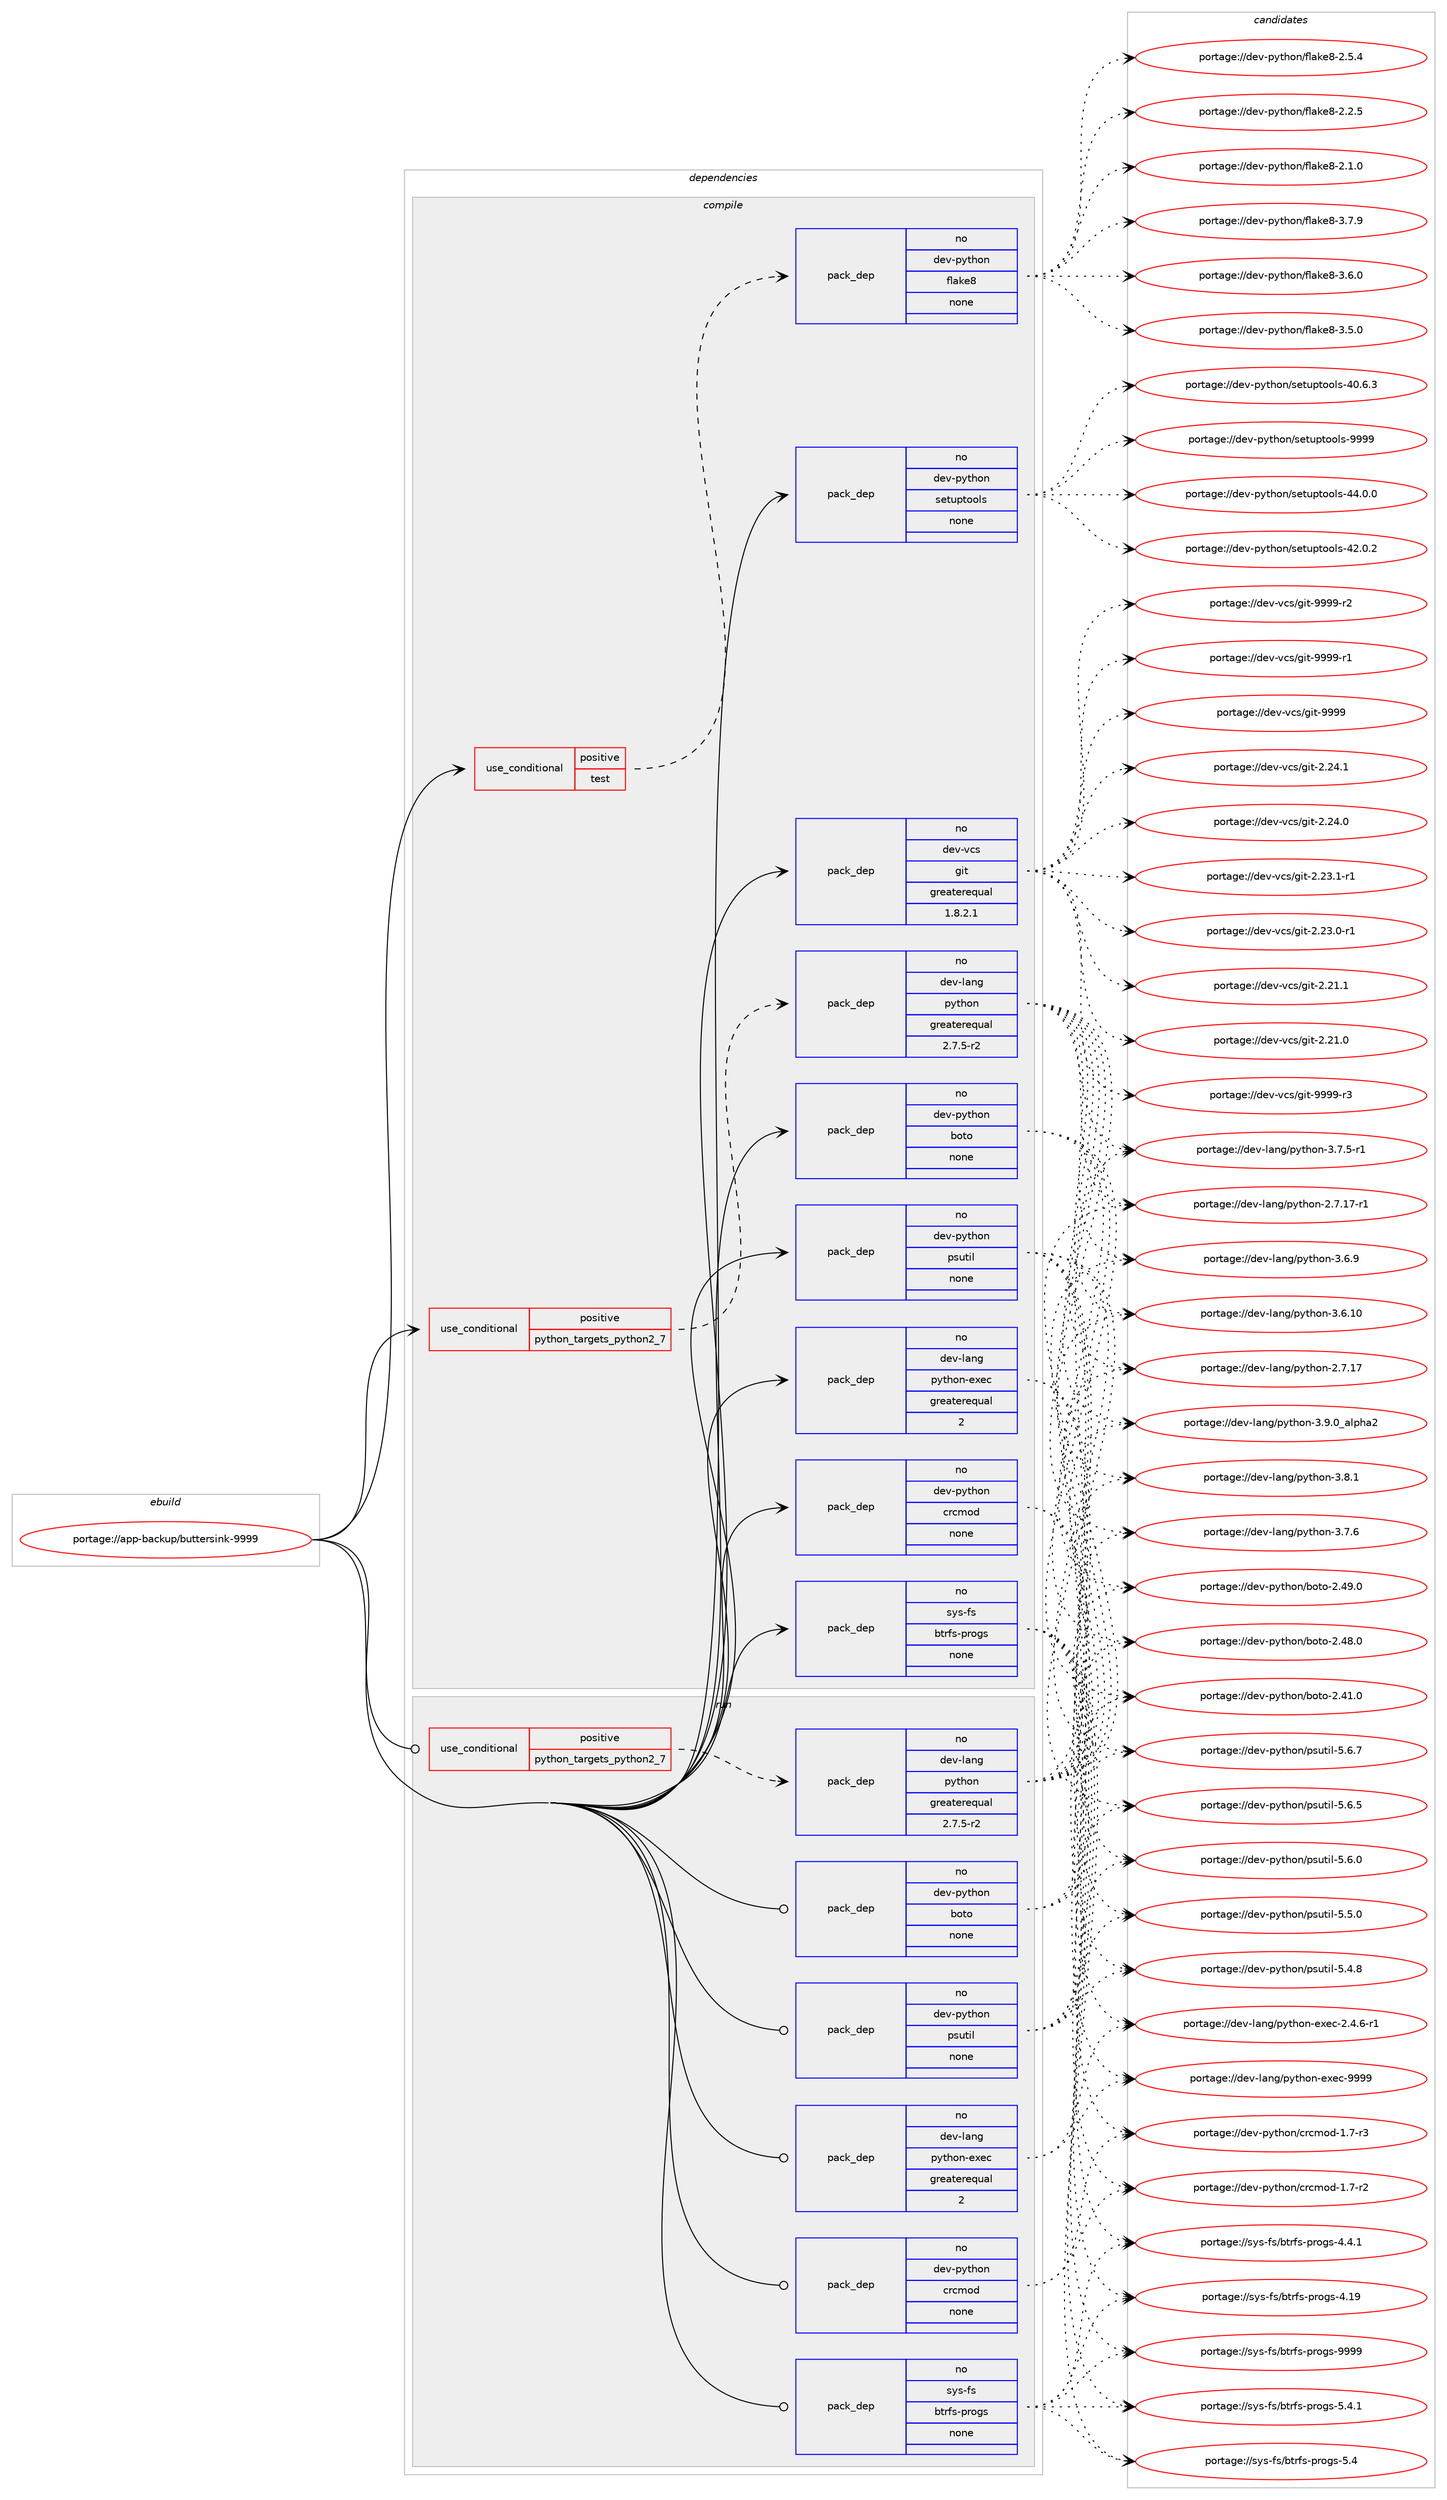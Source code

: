 digraph prolog {

# *************
# Graph options
# *************

newrank=true;
concentrate=true;
compound=true;
graph [rankdir=LR,fontname=Helvetica,fontsize=10,ranksep=1.5];#, ranksep=2.5, nodesep=0.2];
edge  [arrowhead=vee];
node  [fontname=Helvetica,fontsize=10];

# **********
# The ebuild
# **********

subgraph cluster_leftcol {
color=gray;
label=<<i>ebuild</i>>;
id [label="portage://app-backup/buttersink-9999", color=red, width=4, href="../app-backup/buttersink-9999.svg"];
}

# ****************
# The dependencies
# ****************

subgraph cluster_midcol {
color=gray;
label=<<i>dependencies</i>>;
subgraph cluster_compile {
fillcolor="#eeeeee";
style=filled;
label=<<i>compile</i>>;
subgraph cond152137 {
dependency645982 [label=<<TABLE BORDER="0" CELLBORDER="1" CELLSPACING="0" CELLPADDING="4"><TR><TD ROWSPAN="3" CELLPADDING="10">use_conditional</TD></TR><TR><TD>positive</TD></TR><TR><TD>python_targets_python2_7</TD></TR></TABLE>>, shape=none, color=red];
subgraph pack485250 {
dependency645983 [label=<<TABLE BORDER="0" CELLBORDER="1" CELLSPACING="0" CELLPADDING="4" WIDTH="220"><TR><TD ROWSPAN="6" CELLPADDING="30">pack_dep</TD></TR><TR><TD WIDTH="110">no</TD></TR><TR><TD>dev-lang</TD></TR><TR><TD>python</TD></TR><TR><TD>greaterequal</TD></TR><TR><TD>2.7.5-r2</TD></TR></TABLE>>, shape=none, color=blue];
}
dependency645982:e -> dependency645983:w [weight=20,style="dashed",arrowhead="vee"];
}
id:e -> dependency645982:w [weight=20,style="solid",arrowhead="vee"];
subgraph cond152138 {
dependency645984 [label=<<TABLE BORDER="0" CELLBORDER="1" CELLSPACING="0" CELLPADDING="4"><TR><TD ROWSPAN="3" CELLPADDING="10">use_conditional</TD></TR><TR><TD>positive</TD></TR><TR><TD>test</TD></TR></TABLE>>, shape=none, color=red];
subgraph pack485251 {
dependency645985 [label=<<TABLE BORDER="0" CELLBORDER="1" CELLSPACING="0" CELLPADDING="4" WIDTH="220"><TR><TD ROWSPAN="6" CELLPADDING="30">pack_dep</TD></TR><TR><TD WIDTH="110">no</TD></TR><TR><TD>dev-python</TD></TR><TR><TD>flake8</TD></TR><TR><TD>none</TD></TR><TR><TD></TD></TR></TABLE>>, shape=none, color=blue];
}
dependency645984:e -> dependency645985:w [weight=20,style="dashed",arrowhead="vee"];
}
id:e -> dependency645984:w [weight=20,style="solid",arrowhead="vee"];
subgraph pack485252 {
dependency645986 [label=<<TABLE BORDER="0" CELLBORDER="1" CELLSPACING="0" CELLPADDING="4" WIDTH="220"><TR><TD ROWSPAN="6" CELLPADDING="30">pack_dep</TD></TR><TR><TD WIDTH="110">no</TD></TR><TR><TD>dev-lang</TD></TR><TR><TD>python-exec</TD></TR><TR><TD>greaterequal</TD></TR><TR><TD>2</TD></TR></TABLE>>, shape=none, color=blue];
}
id:e -> dependency645986:w [weight=20,style="solid",arrowhead="vee"];
subgraph pack485253 {
dependency645987 [label=<<TABLE BORDER="0" CELLBORDER="1" CELLSPACING="0" CELLPADDING="4" WIDTH="220"><TR><TD ROWSPAN="6" CELLPADDING="30">pack_dep</TD></TR><TR><TD WIDTH="110">no</TD></TR><TR><TD>dev-python</TD></TR><TR><TD>boto</TD></TR><TR><TD>none</TD></TR><TR><TD></TD></TR></TABLE>>, shape=none, color=blue];
}
id:e -> dependency645987:w [weight=20,style="solid",arrowhead="vee"];
subgraph pack485254 {
dependency645988 [label=<<TABLE BORDER="0" CELLBORDER="1" CELLSPACING="0" CELLPADDING="4" WIDTH="220"><TR><TD ROWSPAN="6" CELLPADDING="30">pack_dep</TD></TR><TR><TD WIDTH="110">no</TD></TR><TR><TD>dev-python</TD></TR><TR><TD>crcmod</TD></TR><TR><TD>none</TD></TR><TR><TD></TD></TR></TABLE>>, shape=none, color=blue];
}
id:e -> dependency645988:w [weight=20,style="solid",arrowhead="vee"];
subgraph pack485255 {
dependency645989 [label=<<TABLE BORDER="0" CELLBORDER="1" CELLSPACING="0" CELLPADDING="4" WIDTH="220"><TR><TD ROWSPAN="6" CELLPADDING="30">pack_dep</TD></TR><TR><TD WIDTH="110">no</TD></TR><TR><TD>dev-python</TD></TR><TR><TD>psutil</TD></TR><TR><TD>none</TD></TR><TR><TD></TD></TR></TABLE>>, shape=none, color=blue];
}
id:e -> dependency645989:w [weight=20,style="solid",arrowhead="vee"];
subgraph pack485256 {
dependency645990 [label=<<TABLE BORDER="0" CELLBORDER="1" CELLSPACING="0" CELLPADDING="4" WIDTH="220"><TR><TD ROWSPAN="6" CELLPADDING="30">pack_dep</TD></TR><TR><TD WIDTH="110">no</TD></TR><TR><TD>dev-python</TD></TR><TR><TD>setuptools</TD></TR><TR><TD>none</TD></TR><TR><TD></TD></TR></TABLE>>, shape=none, color=blue];
}
id:e -> dependency645990:w [weight=20,style="solid",arrowhead="vee"];
subgraph pack485257 {
dependency645991 [label=<<TABLE BORDER="0" CELLBORDER="1" CELLSPACING="0" CELLPADDING="4" WIDTH="220"><TR><TD ROWSPAN="6" CELLPADDING="30">pack_dep</TD></TR><TR><TD WIDTH="110">no</TD></TR><TR><TD>dev-vcs</TD></TR><TR><TD>git</TD></TR><TR><TD>greaterequal</TD></TR><TR><TD>1.8.2.1</TD></TR></TABLE>>, shape=none, color=blue];
}
id:e -> dependency645991:w [weight=20,style="solid",arrowhead="vee"];
subgraph pack485258 {
dependency645992 [label=<<TABLE BORDER="0" CELLBORDER="1" CELLSPACING="0" CELLPADDING="4" WIDTH="220"><TR><TD ROWSPAN="6" CELLPADDING="30">pack_dep</TD></TR><TR><TD WIDTH="110">no</TD></TR><TR><TD>sys-fs</TD></TR><TR><TD>btrfs-progs</TD></TR><TR><TD>none</TD></TR><TR><TD></TD></TR></TABLE>>, shape=none, color=blue];
}
id:e -> dependency645992:w [weight=20,style="solid",arrowhead="vee"];
}
subgraph cluster_compileandrun {
fillcolor="#eeeeee";
style=filled;
label=<<i>compile and run</i>>;
}
subgraph cluster_run {
fillcolor="#eeeeee";
style=filled;
label=<<i>run</i>>;
subgraph cond152139 {
dependency645993 [label=<<TABLE BORDER="0" CELLBORDER="1" CELLSPACING="0" CELLPADDING="4"><TR><TD ROWSPAN="3" CELLPADDING="10">use_conditional</TD></TR><TR><TD>positive</TD></TR><TR><TD>python_targets_python2_7</TD></TR></TABLE>>, shape=none, color=red];
subgraph pack485259 {
dependency645994 [label=<<TABLE BORDER="0" CELLBORDER="1" CELLSPACING="0" CELLPADDING="4" WIDTH="220"><TR><TD ROWSPAN="6" CELLPADDING="30">pack_dep</TD></TR><TR><TD WIDTH="110">no</TD></TR><TR><TD>dev-lang</TD></TR><TR><TD>python</TD></TR><TR><TD>greaterequal</TD></TR><TR><TD>2.7.5-r2</TD></TR></TABLE>>, shape=none, color=blue];
}
dependency645993:e -> dependency645994:w [weight=20,style="dashed",arrowhead="vee"];
}
id:e -> dependency645993:w [weight=20,style="solid",arrowhead="odot"];
subgraph pack485260 {
dependency645995 [label=<<TABLE BORDER="0" CELLBORDER="1" CELLSPACING="0" CELLPADDING="4" WIDTH="220"><TR><TD ROWSPAN="6" CELLPADDING="30">pack_dep</TD></TR><TR><TD WIDTH="110">no</TD></TR><TR><TD>dev-lang</TD></TR><TR><TD>python-exec</TD></TR><TR><TD>greaterequal</TD></TR><TR><TD>2</TD></TR></TABLE>>, shape=none, color=blue];
}
id:e -> dependency645995:w [weight=20,style="solid",arrowhead="odot"];
subgraph pack485261 {
dependency645996 [label=<<TABLE BORDER="0" CELLBORDER="1" CELLSPACING="0" CELLPADDING="4" WIDTH="220"><TR><TD ROWSPAN="6" CELLPADDING="30">pack_dep</TD></TR><TR><TD WIDTH="110">no</TD></TR><TR><TD>dev-python</TD></TR><TR><TD>boto</TD></TR><TR><TD>none</TD></TR><TR><TD></TD></TR></TABLE>>, shape=none, color=blue];
}
id:e -> dependency645996:w [weight=20,style="solid",arrowhead="odot"];
subgraph pack485262 {
dependency645997 [label=<<TABLE BORDER="0" CELLBORDER="1" CELLSPACING="0" CELLPADDING="4" WIDTH="220"><TR><TD ROWSPAN="6" CELLPADDING="30">pack_dep</TD></TR><TR><TD WIDTH="110">no</TD></TR><TR><TD>dev-python</TD></TR><TR><TD>crcmod</TD></TR><TR><TD>none</TD></TR><TR><TD></TD></TR></TABLE>>, shape=none, color=blue];
}
id:e -> dependency645997:w [weight=20,style="solid",arrowhead="odot"];
subgraph pack485263 {
dependency645998 [label=<<TABLE BORDER="0" CELLBORDER="1" CELLSPACING="0" CELLPADDING="4" WIDTH="220"><TR><TD ROWSPAN="6" CELLPADDING="30">pack_dep</TD></TR><TR><TD WIDTH="110">no</TD></TR><TR><TD>dev-python</TD></TR><TR><TD>psutil</TD></TR><TR><TD>none</TD></TR><TR><TD></TD></TR></TABLE>>, shape=none, color=blue];
}
id:e -> dependency645998:w [weight=20,style="solid",arrowhead="odot"];
subgraph pack485264 {
dependency645999 [label=<<TABLE BORDER="0" CELLBORDER="1" CELLSPACING="0" CELLPADDING="4" WIDTH="220"><TR><TD ROWSPAN="6" CELLPADDING="30">pack_dep</TD></TR><TR><TD WIDTH="110">no</TD></TR><TR><TD>sys-fs</TD></TR><TR><TD>btrfs-progs</TD></TR><TR><TD>none</TD></TR><TR><TD></TD></TR></TABLE>>, shape=none, color=blue];
}
id:e -> dependency645999:w [weight=20,style="solid",arrowhead="odot"];
}
}

# **************
# The candidates
# **************

subgraph cluster_choices {
rank=same;
color=gray;
label=<<i>candidates</i>>;

subgraph choice485250 {
color=black;
nodesep=1;
choice10010111845108971101034711212111610411111045514657464895971081121049750 [label="portage://dev-lang/python-3.9.0_alpha2", color=red, width=4,href="../dev-lang/python-3.9.0_alpha2.svg"];
choice100101118451089711010347112121116104111110455146564649 [label="portage://dev-lang/python-3.8.1", color=red, width=4,href="../dev-lang/python-3.8.1.svg"];
choice100101118451089711010347112121116104111110455146554654 [label="portage://dev-lang/python-3.7.6", color=red, width=4,href="../dev-lang/python-3.7.6.svg"];
choice1001011184510897110103471121211161041111104551465546534511449 [label="portage://dev-lang/python-3.7.5-r1", color=red, width=4,href="../dev-lang/python-3.7.5-r1.svg"];
choice100101118451089711010347112121116104111110455146544657 [label="portage://dev-lang/python-3.6.9", color=red, width=4,href="../dev-lang/python-3.6.9.svg"];
choice10010111845108971101034711212111610411111045514654464948 [label="portage://dev-lang/python-3.6.10", color=red, width=4,href="../dev-lang/python-3.6.10.svg"];
choice100101118451089711010347112121116104111110455046554649554511449 [label="portage://dev-lang/python-2.7.17-r1", color=red, width=4,href="../dev-lang/python-2.7.17-r1.svg"];
choice10010111845108971101034711212111610411111045504655464955 [label="portage://dev-lang/python-2.7.17", color=red, width=4,href="../dev-lang/python-2.7.17.svg"];
dependency645983:e -> choice10010111845108971101034711212111610411111045514657464895971081121049750:w [style=dotted,weight="100"];
dependency645983:e -> choice100101118451089711010347112121116104111110455146564649:w [style=dotted,weight="100"];
dependency645983:e -> choice100101118451089711010347112121116104111110455146554654:w [style=dotted,weight="100"];
dependency645983:e -> choice1001011184510897110103471121211161041111104551465546534511449:w [style=dotted,weight="100"];
dependency645983:e -> choice100101118451089711010347112121116104111110455146544657:w [style=dotted,weight="100"];
dependency645983:e -> choice10010111845108971101034711212111610411111045514654464948:w [style=dotted,weight="100"];
dependency645983:e -> choice100101118451089711010347112121116104111110455046554649554511449:w [style=dotted,weight="100"];
dependency645983:e -> choice10010111845108971101034711212111610411111045504655464955:w [style=dotted,weight="100"];
}
subgraph choice485251 {
color=black;
nodesep=1;
choice10010111845112121116104111110471021089710710156455146554657 [label="portage://dev-python/flake8-3.7.9", color=red, width=4,href="../dev-python/flake8-3.7.9.svg"];
choice10010111845112121116104111110471021089710710156455146544648 [label="portage://dev-python/flake8-3.6.0", color=red, width=4,href="../dev-python/flake8-3.6.0.svg"];
choice10010111845112121116104111110471021089710710156455146534648 [label="portage://dev-python/flake8-3.5.0", color=red, width=4,href="../dev-python/flake8-3.5.0.svg"];
choice10010111845112121116104111110471021089710710156455046534652 [label="portage://dev-python/flake8-2.5.4", color=red, width=4,href="../dev-python/flake8-2.5.4.svg"];
choice10010111845112121116104111110471021089710710156455046504653 [label="portage://dev-python/flake8-2.2.5", color=red, width=4,href="../dev-python/flake8-2.2.5.svg"];
choice10010111845112121116104111110471021089710710156455046494648 [label="portage://dev-python/flake8-2.1.0", color=red, width=4,href="../dev-python/flake8-2.1.0.svg"];
dependency645985:e -> choice10010111845112121116104111110471021089710710156455146554657:w [style=dotted,weight="100"];
dependency645985:e -> choice10010111845112121116104111110471021089710710156455146544648:w [style=dotted,weight="100"];
dependency645985:e -> choice10010111845112121116104111110471021089710710156455146534648:w [style=dotted,weight="100"];
dependency645985:e -> choice10010111845112121116104111110471021089710710156455046534652:w [style=dotted,weight="100"];
dependency645985:e -> choice10010111845112121116104111110471021089710710156455046504653:w [style=dotted,weight="100"];
dependency645985:e -> choice10010111845112121116104111110471021089710710156455046494648:w [style=dotted,weight="100"];
}
subgraph choice485252 {
color=black;
nodesep=1;
choice10010111845108971101034711212111610411111045101120101994557575757 [label="portage://dev-lang/python-exec-9999", color=red, width=4,href="../dev-lang/python-exec-9999.svg"];
choice10010111845108971101034711212111610411111045101120101994550465246544511449 [label="portage://dev-lang/python-exec-2.4.6-r1", color=red, width=4,href="../dev-lang/python-exec-2.4.6-r1.svg"];
dependency645986:e -> choice10010111845108971101034711212111610411111045101120101994557575757:w [style=dotted,weight="100"];
dependency645986:e -> choice10010111845108971101034711212111610411111045101120101994550465246544511449:w [style=dotted,weight="100"];
}
subgraph choice485253 {
color=black;
nodesep=1;
choice10010111845112121116104111110479811111611145504652574648 [label="portage://dev-python/boto-2.49.0", color=red, width=4,href="../dev-python/boto-2.49.0.svg"];
choice10010111845112121116104111110479811111611145504652564648 [label="portage://dev-python/boto-2.48.0", color=red, width=4,href="../dev-python/boto-2.48.0.svg"];
choice10010111845112121116104111110479811111611145504652494648 [label="portage://dev-python/boto-2.41.0", color=red, width=4,href="../dev-python/boto-2.41.0.svg"];
dependency645987:e -> choice10010111845112121116104111110479811111611145504652574648:w [style=dotted,weight="100"];
dependency645987:e -> choice10010111845112121116104111110479811111611145504652564648:w [style=dotted,weight="100"];
dependency645987:e -> choice10010111845112121116104111110479811111611145504652494648:w [style=dotted,weight="100"];
}
subgraph choice485254 {
color=black;
nodesep=1;
choice10010111845112121116104111110479911499109111100454946554511451 [label="portage://dev-python/crcmod-1.7-r3", color=red, width=4,href="../dev-python/crcmod-1.7-r3.svg"];
choice10010111845112121116104111110479911499109111100454946554511450 [label="portage://dev-python/crcmod-1.7-r2", color=red, width=4,href="../dev-python/crcmod-1.7-r2.svg"];
dependency645988:e -> choice10010111845112121116104111110479911499109111100454946554511451:w [style=dotted,weight="100"];
dependency645988:e -> choice10010111845112121116104111110479911499109111100454946554511450:w [style=dotted,weight="100"];
}
subgraph choice485255 {
color=black;
nodesep=1;
choice1001011184511212111610411111047112115117116105108455346544655 [label="portage://dev-python/psutil-5.6.7", color=red, width=4,href="../dev-python/psutil-5.6.7.svg"];
choice1001011184511212111610411111047112115117116105108455346544653 [label="portage://dev-python/psutil-5.6.5", color=red, width=4,href="../dev-python/psutil-5.6.5.svg"];
choice1001011184511212111610411111047112115117116105108455346544648 [label="portage://dev-python/psutil-5.6.0", color=red, width=4,href="../dev-python/psutil-5.6.0.svg"];
choice1001011184511212111610411111047112115117116105108455346534648 [label="portage://dev-python/psutil-5.5.0", color=red, width=4,href="../dev-python/psutil-5.5.0.svg"];
choice1001011184511212111610411111047112115117116105108455346524656 [label="portage://dev-python/psutil-5.4.8", color=red, width=4,href="../dev-python/psutil-5.4.8.svg"];
dependency645989:e -> choice1001011184511212111610411111047112115117116105108455346544655:w [style=dotted,weight="100"];
dependency645989:e -> choice1001011184511212111610411111047112115117116105108455346544653:w [style=dotted,weight="100"];
dependency645989:e -> choice1001011184511212111610411111047112115117116105108455346544648:w [style=dotted,weight="100"];
dependency645989:e -> choice1001011184511212111610411111047112115117116105108455346534648:w [style=dotted,weight="100"];
dependency645989:e -> choice1001011184511212111610411111047112115117116105108455346524656:w [style=dotted,weight="100"];
}
subgraph choice485256 {
color=black;
nodesep=1;
choice10010111845112121116104111110471151011161171121161111111081154557575757 [label="portage://dev-python/setuptools-9999", color=red, width=4,href="../dev-python/setuptools-9999.svg"];
choice100101118451121211161041111104711510111611711211611111110811545525246484648 [label="portage://dev-python/setuptools-44.0.0", color=red, width=4,href="../dev-python/setuptools-44.0.0.svg"];
choice100101118451121211161041111104711510111611711211611111110811545525046484650 [label="portage://dev-python/setuptools-42.0.2", color=red, width=4,href="../dev-python/setuptools-42.0.2.svg"];
choice100101118451121211161041111104711510111611711211611111110811545524846544651 [label="portage://dev-python/setuptools-40.6.3", color=red, width=4,href="../dev-python/setuptools-40.6.3.svg"];
dependency645990:e -> choice10010111845112121116104111110471151011161171121161111111081154557575757:w [style=dotted,weight="100"];
dependency645990:e -> choice100101118451121211161041111104711510111611711211611111110811545525246484648:w [style=dotted,weight="100"];
dependency645990:e -> choice100101118451121211161041111104711510111611711211611111110811545525046484650:w [style=dotted,weight="100"];
dependency645990:e -> choice100101118451121211161041111104711510111611711211611111110811545524846544651:w [style=dotted,weight="100"];
}
subgraph choice485257 {
color=black;
nodesep=1;
choice10010111845118991154710310511645575757574511451 [label="portage://dev-vcs/git-9999-r3", color=red, width=4,href="../dev-vcs/git-9999-r3.svg"];
choice10010111845118991154710310511645575757574511450 [label="portage://dev-vcs/git-9999-r2", color=red, width=4,href="../dev-vcs/git-9999-r2.svg"];
choice10010111845118991154710310511645575757574511449 [label="portage://dev-vcs/git-9999-r1", color=red, width=4,href="../dev-vcs/git-9999-r1.svg"];
choice1001011184511899115471031051164557575757 [label="portage://dev-vcs/git-9999", color=red, width=4,href="../dev-vcs/git-9999.svg"];
choice10010111845118991154710310511645504650524649 [label="portage://dev-vcs/git-2.24.1", color=red, width=4,href="../dev-vcs/git-2.24.1.svg"];
choice10010111845118991154710310511645504650524648 [label="portage://dev-vcs/git-2.24.0", color=red, width=4,href="../dev-vcs/git-2.24.0.svg"];
choice100101118451189911547103105116455046505146494511449 [label="portage://dev-vcs/git-2.23.1-r1", color=red, width=4,href="../dev-vcs/git-2.23.1-r1.svg"];
choice100101118451189911547103105116455046505146484511449 [label="portage://dev-vcs/git-2.23.0-r1", color=red, width=4,href="../dev-vcs/git-2.23.0-r1.svg"];
choice10010111845118991154710310511645504650494649 [label="portage://dev-vcs/git-2.21.1", color=red, width=4,href="../dev-vcs/git-2.21.1.svg"];
choice10010111845118991154710310511645504650494648 [label="portage://dev-vcs/git-2.21.0", color=red, width=4,href="../dev-vcs/git-2.21.0.svg"];
dependency645991:e -> choice10010111845118991154710310511645575757574511451:w [style=dotted,weight="100"];
dependency645991:e -> choice10010111845118991154710310511645575757574511450:w [style=dotted,weight="100"];
dependency645991:e -> choice10010111845118991154710310511645575757574511449:w [style=dotted,weight="100"];
dependency645991:e -> choice1001011184511899115471031051164557575757:w [style=dotted,weight="100"];
dependency645991:e -> choice10010111845118991154710310511645504650524649:w [style=dotted,weight="100"];
dependency645991:e -> choice10010111845118991154710310511645504650524648:w [style=dotted,weight="100"];
dependency645991:e -> choice100101118451189911547103105116455046505146494511449:w [style=dotted,weight="100"];
dependency645991:e -> choice100101118451189911547103105116455046505146484511449:w [style=dotted,weight="100"];
dependency645991:e -> choice10010111845118991154710310511645504650494649:w [style=dotted,weight="100"];
dependency645991:e -> choice10010111845118991154710310511645504650494648:w [style=dotted,weight="100"];
}
subgraph choice485258 {
color=black;
nodesep=1;
choice115121115451021154798116114102115451121141111031154557575757 [label="portage://sys-fs/btrfs-progs-9999", color=red, width=4,href="../sys-fs/btrfs-progs-9999.svg"];
choice11512111545102115479811611410211545112114111103115455346524649 [label="portage://sys-fs/btrfs-progs-5.4.1", color=red, width=4,href="../sys-fs/btrfs-progs-5.4.1.svg"];
choice1151211154510211547981161141021154511211411110311545534652 [label="portage://sys-fs/btrfs-progs-5.4", color=red, width=4,href="../sys-fs/btrfs-progs-5.4.svg"];
choice11512111545102115479811611410211545112114111103115455246524649 [label="portage://sys-fs/btrfs-progs-4.4.1", color=red, width=4,href="../sys-fs/btrfs-progs-4.4.1.svg"];
choice115121115451021154798116114102115451121141111031154552464957 [label="portage://sys-fs/btrfs-progs-4.19", color=red, width=4,href="../sys-fs/btrfs-progs-4.19.svg"];
dependency645992:e -> choice115121115451021154798116114102115451121141111031154557575757:w [style=dotted,weight="100"];
dependency645992:e -> choice11512111545102115479811611410211545112114111103115455346524649:w [style=dotted,weight="100"];
dependency645992:e -> choice1151211154510211547981161141021154511211411110311545534652:w [style=dotted,weight="100"];
dependency645992:e -> choice11512111545102115479811611410211545112114111103115455246524649:w [style=dotted,weight="100"];
dependency645992:e -> choice115121115451021154798116114102115451121141111031154552464957:w [style=dotted,weight="100"];
}
subgraph choice485259 {
color=black;
nodesep=1;
choice10010111845108971101034711212111610411111045514657464895971081121049750 [label="portage://dev-lang/python-3.9.0_alpha2", color=red, width=4,href="../dev-lang/python-3.9.0_alpha2.svg"];
choice100101118451089711010347112121116104111110455146564649 [label="portage://dev-lang/python-3.8.1", color=red, width=4,href="../dev-lang/python-3.8.1.svg"];
choice100101118451089711010347112121116104111110455146554654 [label="portage://dev-lang/python-3.7.6", color=red, width=4,href="../dev-lang/python-3.7.6.svg"];
choice1001011184510897110103471121211161041111104551465546534511449 [label="portage://dev-lang/python-3.7.5-r1", color=red, width=4,href="../dev-lang/python-3.7.5-r1.svg"];
choice100101118451089711010347112121116104111110455146544657 [label="portage://dev-lang/python-3.6.9", color=red, width=4,href="../dev-lang/python-3.6.9.svg"];
choice10010111845108971101034711212111610411111045514654464948 [label="portage://dev-lang/python-3.6.10", color=red, width=4,href="../dev-lang/python-3.6.10.svg"];
choice100101118451089711010347112121116104111110455046554649554511449 [label="portage://dev-lang/python-2.7.17-r1", color=red, width=4,href="../dev-lang/python-2.7.17-r1.svg"];
choice10010111845108971101034711212111610411111045504655464955 [label="portage://dev-lang/python-2.7.17", color=red, width=4,href="../dev-lang/python-2.7.17.svg"];
dependency645994:e -> choice10010111845108971101034711212111610411111045514657464895971081121049750:w [style=dotted,weight="100"];
dependency645994:e -> choice100101118451089711010347112121116104111110455146564649:w [style=dotted,weight="100"];
dependency645994:e -> choice100101118451089711010347112121116104111110455146554654:w [style=dotted,weight="100"];
dependency645994:e -> choice1001011184510897110103471121211161041111104551465546534511449:w [style=dotted,weight="100"];
dependency645994:e -> choice100101118451089711010347112121116104111110455146544657:w [style=dotted,weight="100"];
dependency645994:e -> choice10010111845108971101034711212111610411111045514654464948:w [style=dotted,weight="100"];
dependency645994:e -> choice100101118451089711010347112121116104111110455046554649554511449:w [style=dotted,weight="100"];
dependency645994:e -> choice10010111845108971101034711212111610411111045504655464955:w [style=dotted,weight="100"];
}
subgraph choice485260 {
color=black;
nodesep=1;
choice10010111845108971101034711212111610411111045101120101994557575757 [label="portage://dev-lang/python-exec-9999", color=red, width=4,href="../dev-lang/python-exec-9999.svg"];
choice10010111845108971101034711212111610411111045101120101994550465246544511449 [label="portage://dev-lang/python-exec-2.4.6-r1", color=red, width=4,href="../dev-lang/python-exec-2.4.6-r1.svg"];
dependency645995:e -> choice10010111845108971101034711212111610411111045101120101994557575757:w [style=dotted,weight="100"];
dependency645995:e -> choice10010111845108971101034711212111610411111045101120101994550465246544511449:w [style=dotted,weight="100"];
}
subgraph choice485261 {
color=black;
nodesep=1;
choice10010111845112121116104111110479811111611145504652574648 [label="portage://dev-python/boto-2.49.0", color=red, width=4,href="../dev-python/boto-2.49.0.svg"];
choice10010111845112121116104111110479811111611145504652564648 [label="portage://dev-python/boto-2.48.0", color=red, width=4,href="../dev-python/boto-2.48.0.svg"];
choice10010111845112121116104111110479811111611145504652494648 [label="portage://dev-python/boto-2.41.0", color=red, width=4,href="../dev-python/boto-2.41.0.svg"];
dependency645996:e -> choice10010111845112121116104111110479811111611145504652574648:w [style=dotted,weight="100"];
dependency645996:e -> choice10010111845112121116104111110479811111611145504652564648:w [style=dotted,weight="100"];
dependency645996:e -> choice10010111845112121116104111110479811111611145504652494648:w [style=dotted,weight="100"];
}
subgraph choice485262 {
color=black;
nodesep=1;
choice10010111845112121116104111110479911499109111100454946554511451 [label="portage://dev-python/crcmod-1.7-r3", color=red, width=4,href="../dev-python/crcmod-1.7-r3.svg"];
choice10010111845112121116104111110479911499109111100454946554511450 [label="portage://dev-python/crcmod-1.7-r2", color=red, width=4,href="../dev-python/crcmod-1.7-r2.svg"];
dependency645997:e -> choice10010111845112121116104111110479911499109111100454946554511451:w [style=dotted,weight="100"];
dependency645997:e -> choice10010111845112121116104111110479911499109111100454946554511450:w [style=dotted,weight="100"];
}
subgraph choice485263 {
color=black;
nodesep=1;
choice1001011184511212111610411111047112115117116105108455346544655 [label="portage://dev-python/psutil-5.6.7", color=red, width=4,href="../dev-python/psutil-5.6.7.svg"];
choice1001011184511212111610411111047112115117116105108455346544653 [label="portage://dev-python/psutil-5.6.5", color=red, width=4,href="../dev-python/psutil-5.6.5.svg"];
choice1001011184511212111610411111047112115117116105108455346544648 [label="portage://dev-python/psutil-5.6.0", color=red, width=4,href="../dev-python/psutil-5.6.0.svg"];
choice1001011184511212111610411111047112115117116105108455346534648 [label="portage://dev-python/psutil-5.5.0", color=red, width=4,href="../dev-python/psutil-5.5.0.svg"];
choice1001011184511212111610411111047112115117116105108455346524656 [label="portage://dev-python/psutil-5.4.8", color=red, width=4,href="../dev-python/psutil-5.4.8.svg"];
dependency645998:e -> choice1001011184511212111610411111047112115117116105108455346544655:w [style=dotted,weight="100"];
dependency645998:e -> choice1001011184511212111610411111047112115117116105108455346544653:w [style=dotted,weight="100"];
dependency645998:e -> choice1001011184511212111610411111047112115117116105108455346544648:w [style=dotted,weight="100"];
dependency645998:e -> choice1001011184511212111610411111047112115117116105108455346534648:w [style=dotted,weight="100"];
dependency645998:e -> choice1001011184511212111610411111047112115117116105108455346524656:w [style=dotted,weight="100"];
}
subgraph choice485264 {
color=black;
nodesep=1;
choice115121115451021154798116114102115451121141111031154557575757 [label="portage://sys-fs/btrfs-progs-9999", color=red, width=4,href="../sys-fs/btrfs-progs-9999.svg"];
choice11512111545102115479811611410211545112114111103115455346524649 [label="portage://sys-fs/btrfs-progs-5.4.1", color=red, width=4,href="../sys-fs/btrfs-progs-5.4.1.svg"];
choice1151211154510211547981161141021154511211411110311545534652 [label="portage://sys-fs/btrfs-progs-5.4", color=red, width=4,href="../sys-fs/btrfs-progs-5.4.svg"];
choice11512111545102115479811611410211545112114111103115455246524649 [label="portage://sys-fs/btrfs-progs-4.4.1", color=red, width=4,href="../sys-fs/btrfs-progs-4.4.1.svg"];
choice115121115451021154798116114102115451121141111031154552464957 [label="portage://sys-fs/btrfs-progs-4.19", color=red, width=4,href="../sys-fs/btrfs-progs-4.19.svg"];
dependency645999:e -> choice115121115451021154798116114102115451121141111031154557575757:w [style=dotted,weight="100"];
dependency645999:e -> choice11512111545102115479811611410211545112114111103115455346524649:w [style=dotted,weight="100"];
dependency645999:e -> choice1151211154510211547981161141021154511211411110311545534652:w [style=dotted,weight="100"];
dependency645999:e -> choice11512111545102115479811611410211545112114111103115455246524649:w [style=dotted,weight="100"];
dependency645999:e -> choice115121115451021154798116114102115451121141111031154552464957:w [style=dotted,weight="100"];
}
}

}
